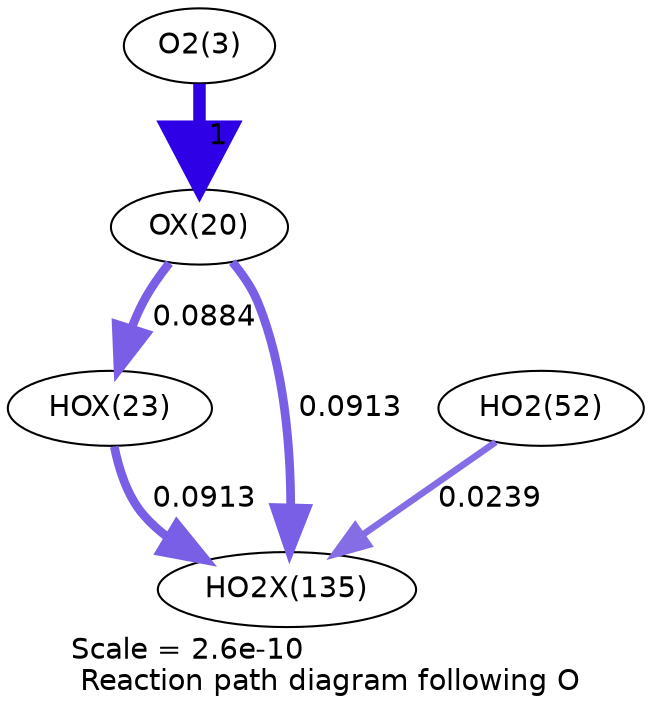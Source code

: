 digraph reaction_paths {
center=1;
s5 -> s27[fontname="Helvetica", penwidth=6, arrowsize=3, color="0.7, 1.5, 0.9"
, label=" 1"];
s27 -> s30[fontname="Helvetica", penwidth=4.17, arrowsize=2.08, color="0.7, 0.588, 0.9"
, label=" 0.0884"];
s27 -> s44[fontname="Helvetica", penwidth=4.19, arrowsize=2.1, color="0.7, 0.591, 0.9"
, label=" 0.0913"];
s30 -> s44[fontname="Helvetica", penwidth=4.19, arrowsize=2.1, color="0.7, 0.591, 0.9"
, label=" 0.0913"];
s21 -> s44[fontname="Helvetica", penwidth=3.18, arrowsize=1.59, color="0.7, 0.524, 0.9"
, label=" 0.0239"];
s5 [ fontname="Helvetica", label="O2(3)"];
s21 [ fontname="Helvetica", label="HO2(52)"];
s27 [ fontname="Helvetica", label="OX(20)"];
s30 [ fontname="Helvetica", label="HOX(23)"];
s44 [ fontname="Helvetica", label="HO2X(135)"];
 label = "Scale = 2.6e-10\l Reaction path diagram following O";
 fontname = "Helvetica";
}
